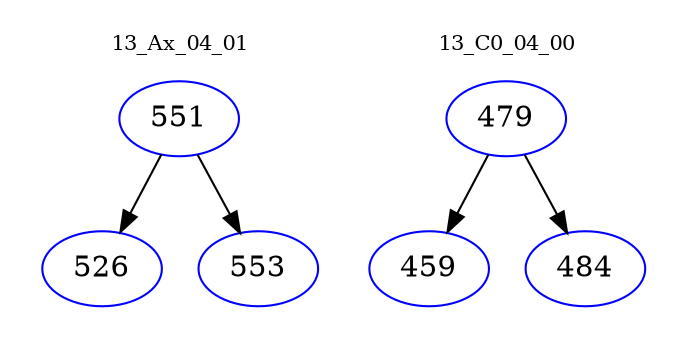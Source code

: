 digraph{
subgraph cluster_0 {
color = white
label = "13_Ax_04_01";
fontsize=10;
T0_551 [label="551", color="blue"]
T0_551 -> T0_526 [color="black"]
T0_526 [label="526", color="blue"]
T0_551 -> T0_553 [color="black"]
T0_553 [label="553", color="blue"]
}
subgraph cluster_1 {
color = white
label = "13_C0_04_00";
fontsize=10;
T1_479 [label="479", color="blue"]
T1_479 -> T1_459 [color="black"]
T1_459 [label="459", color="blue"]
T1_479 -> T1_484 [color="black"]
T1_484 [label="484", color="blue"]
}
}

